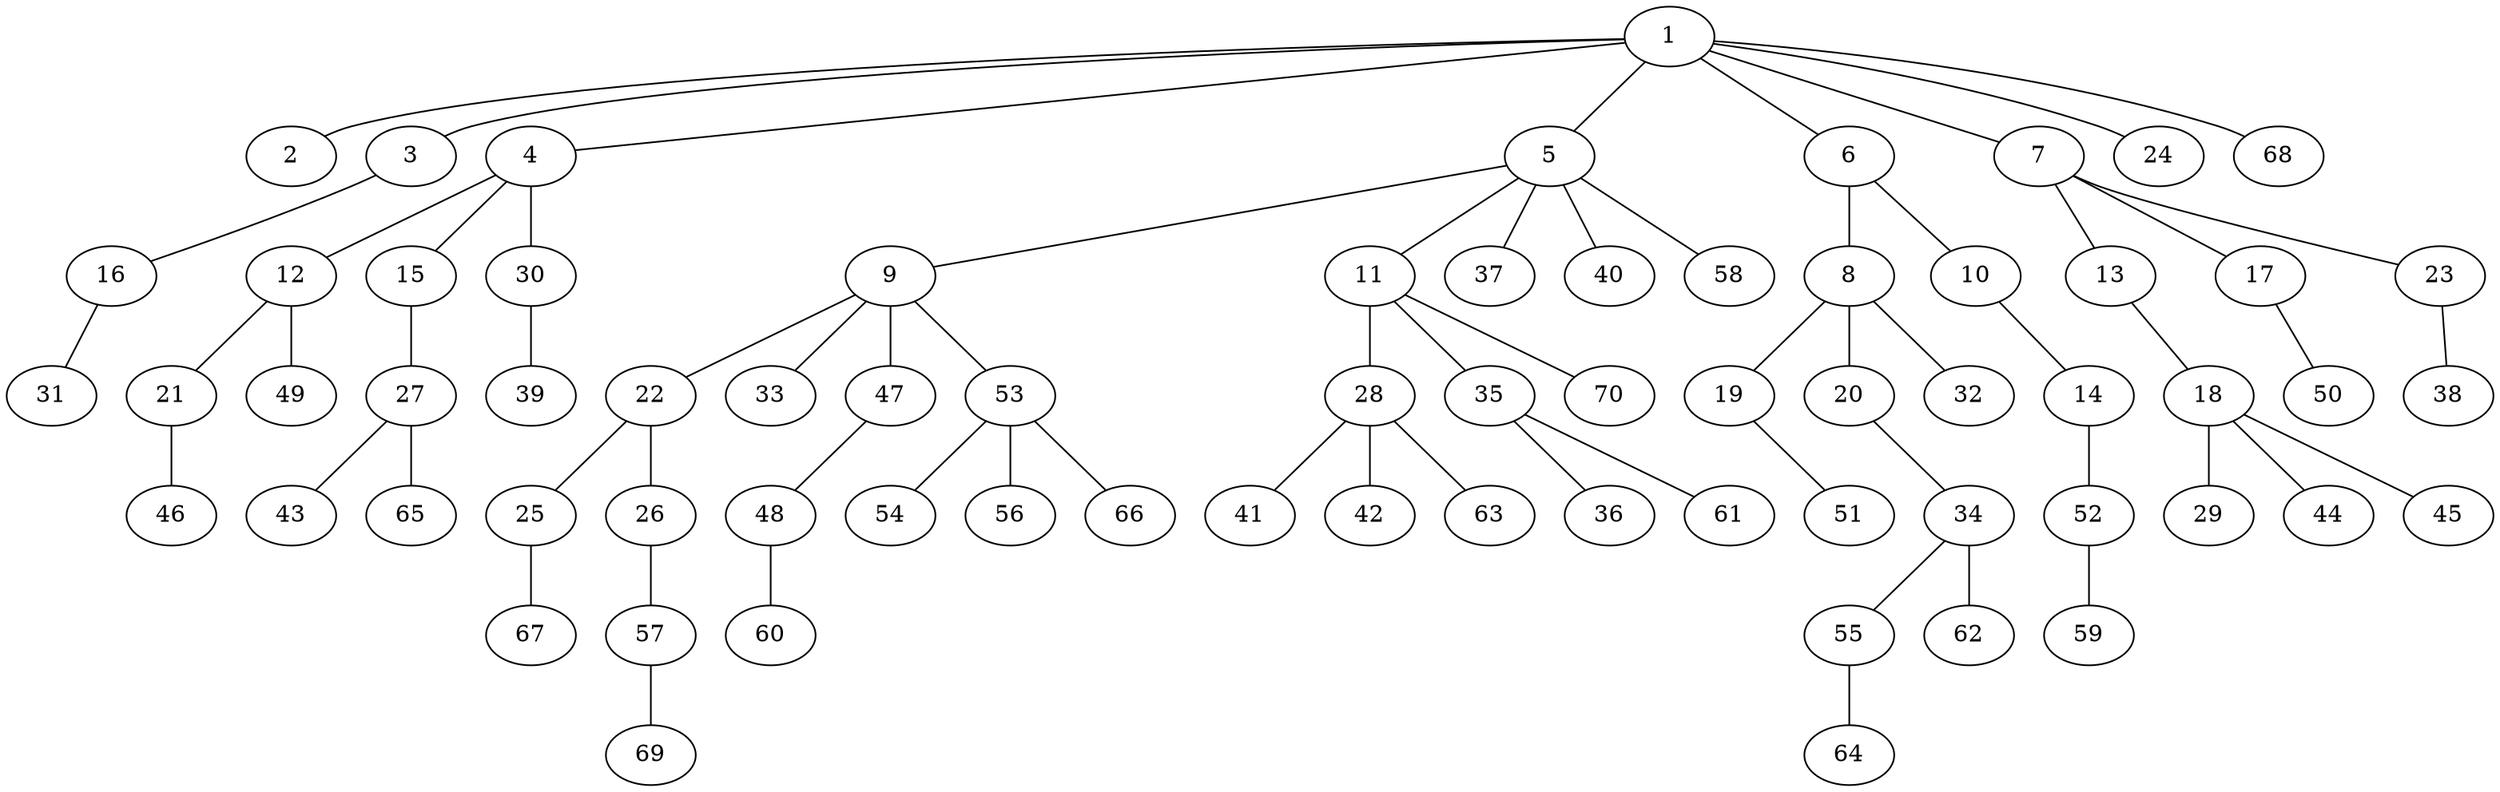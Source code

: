 graph graphname {1--2
1--3
1--4
1--5
1--6
1--7
1--24
1--68
3--16
4--12
4--15
4--30
5--9
5--11
5--37
5--40
5--58
6--8
6--10
7--13
7--17
7--23
8--19
8--20
8--32
9--22
9--33
9--47
9--53
10--14
11--28
11--35
11--70
12--21
12--49
13--18
14--52
15--27
16--31
17--50
18--29
18--44
18--45
19--51
20--34
21--46
22--25
22--26
23--38
25--67
26--57
27--43
27--65
28--41
28--42
28--63
30--39
34--55
34--62
35--36
35--61
47--48
48--60
52--59
53--54
53--56
53--66
55--64
57--69
}